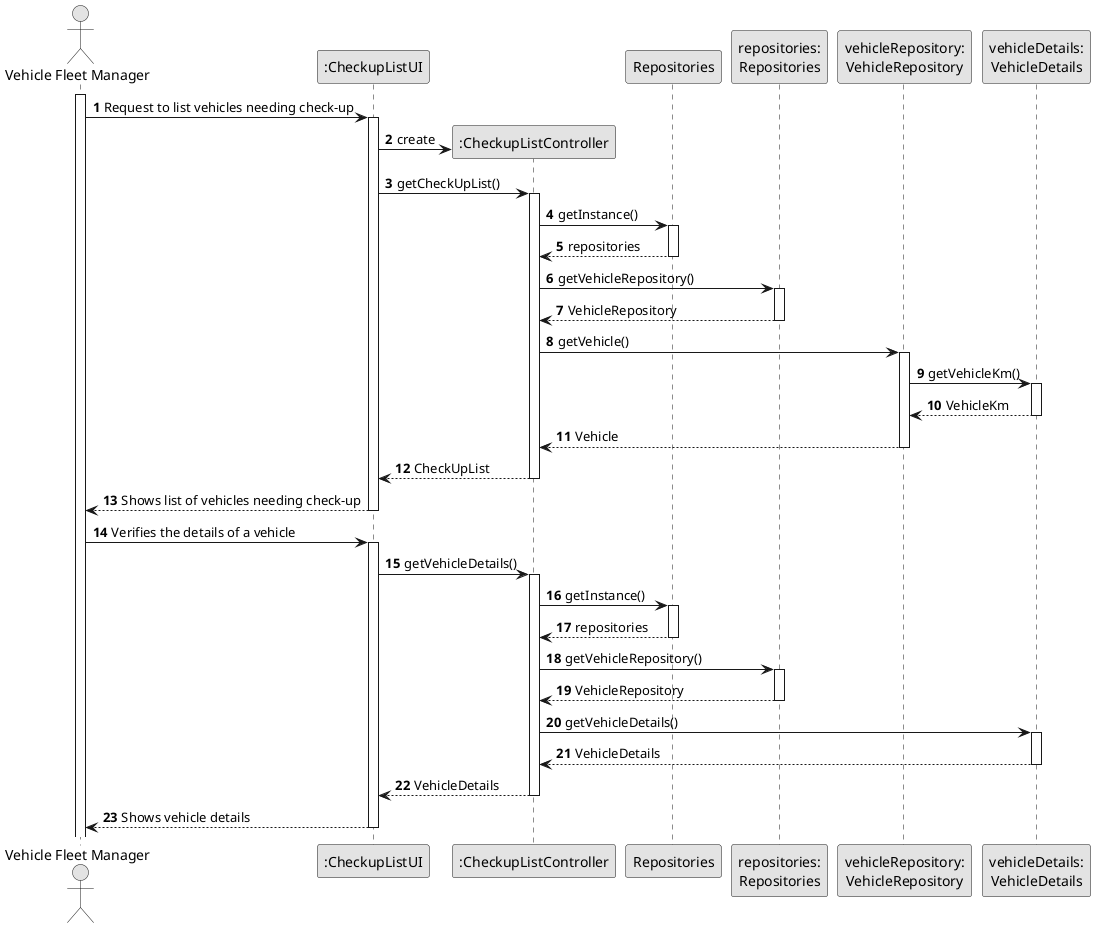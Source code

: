 @startuml
skinparam monochrome true
skinparam packageStyle rectangle
skinparam shadowing false

autonumber

'hide footbox
actor "Vehicle Fleet Manager" as VFM
participant ":CheckupListUI" as UI
participant ":CheckupListController" as CTRL
participant "Repositories" as Rep
participant "repositories:\nRepositories" as Repositories
participant "vehicleRepository:\nVehicleRepository" as VehicleRepository
participant "vehicleDetails:\nVehicleDetails" as VehicleDetails

activate VFM

VFM -> UI : Request to list vehicles needing check-up

    activate UI

        UI -> CTRL** : create

        UI -> CTRL : getCheckUpList()
        activate CTRL

            CTRL -> Rep : getInstance()
            activate Rep

                Rep --> CTRL : repositories
            deactivate Rep

            CTRL -> Repositories : getVehicleRepository()
            activate Repositories

            Repositories --> CTRL : VehicleRepository
            deactivate Repositories


            CTRL -> VehicleRepository : getVehicle()
            activate VehicleRepository

                VehicleRepository -> VehicleDetails : getVehicleKm()
                activate VehicleDetails

                VehicleDetails --> VehicleRepository : VehicleKm
                deactivate VehicleDetails

            VehicleRepository --> CTRL : Vehicle
            deactivate VehicleRepository

            CTRL --> UI : CheckUpList
        deactivate CTRL

        UI --> VFM : Shows list of vehicles needing check-up

        deactivate UI
        VFM -> UI : Verifies the details of a vehicle
        activate UI

        UI -> CTRL : getVehicleDetails()
        activate CTRL

            CTRL -> Rep : getInstance()
            activate Rep

                Rep --> CTRL : repositories
            deactivate Rep
            CTRL -> Repositories : getVehicleRepository()
            activate Repositories

                Repositories --> CTRL : VehicleRepository
            deactivate Repositories

            CTRL -> VehicleDetails : getVehicleDetails()
            activate VehicleDetails

                VehicleDetails --> CTRL : VehicleDetails
            deactivate VehicleDetails
            CTRL --> UI : VehicleDetails
        deactivate CTRL
        UI --> VFM : Shows vehicle details
    deactivate UI

@enduml
